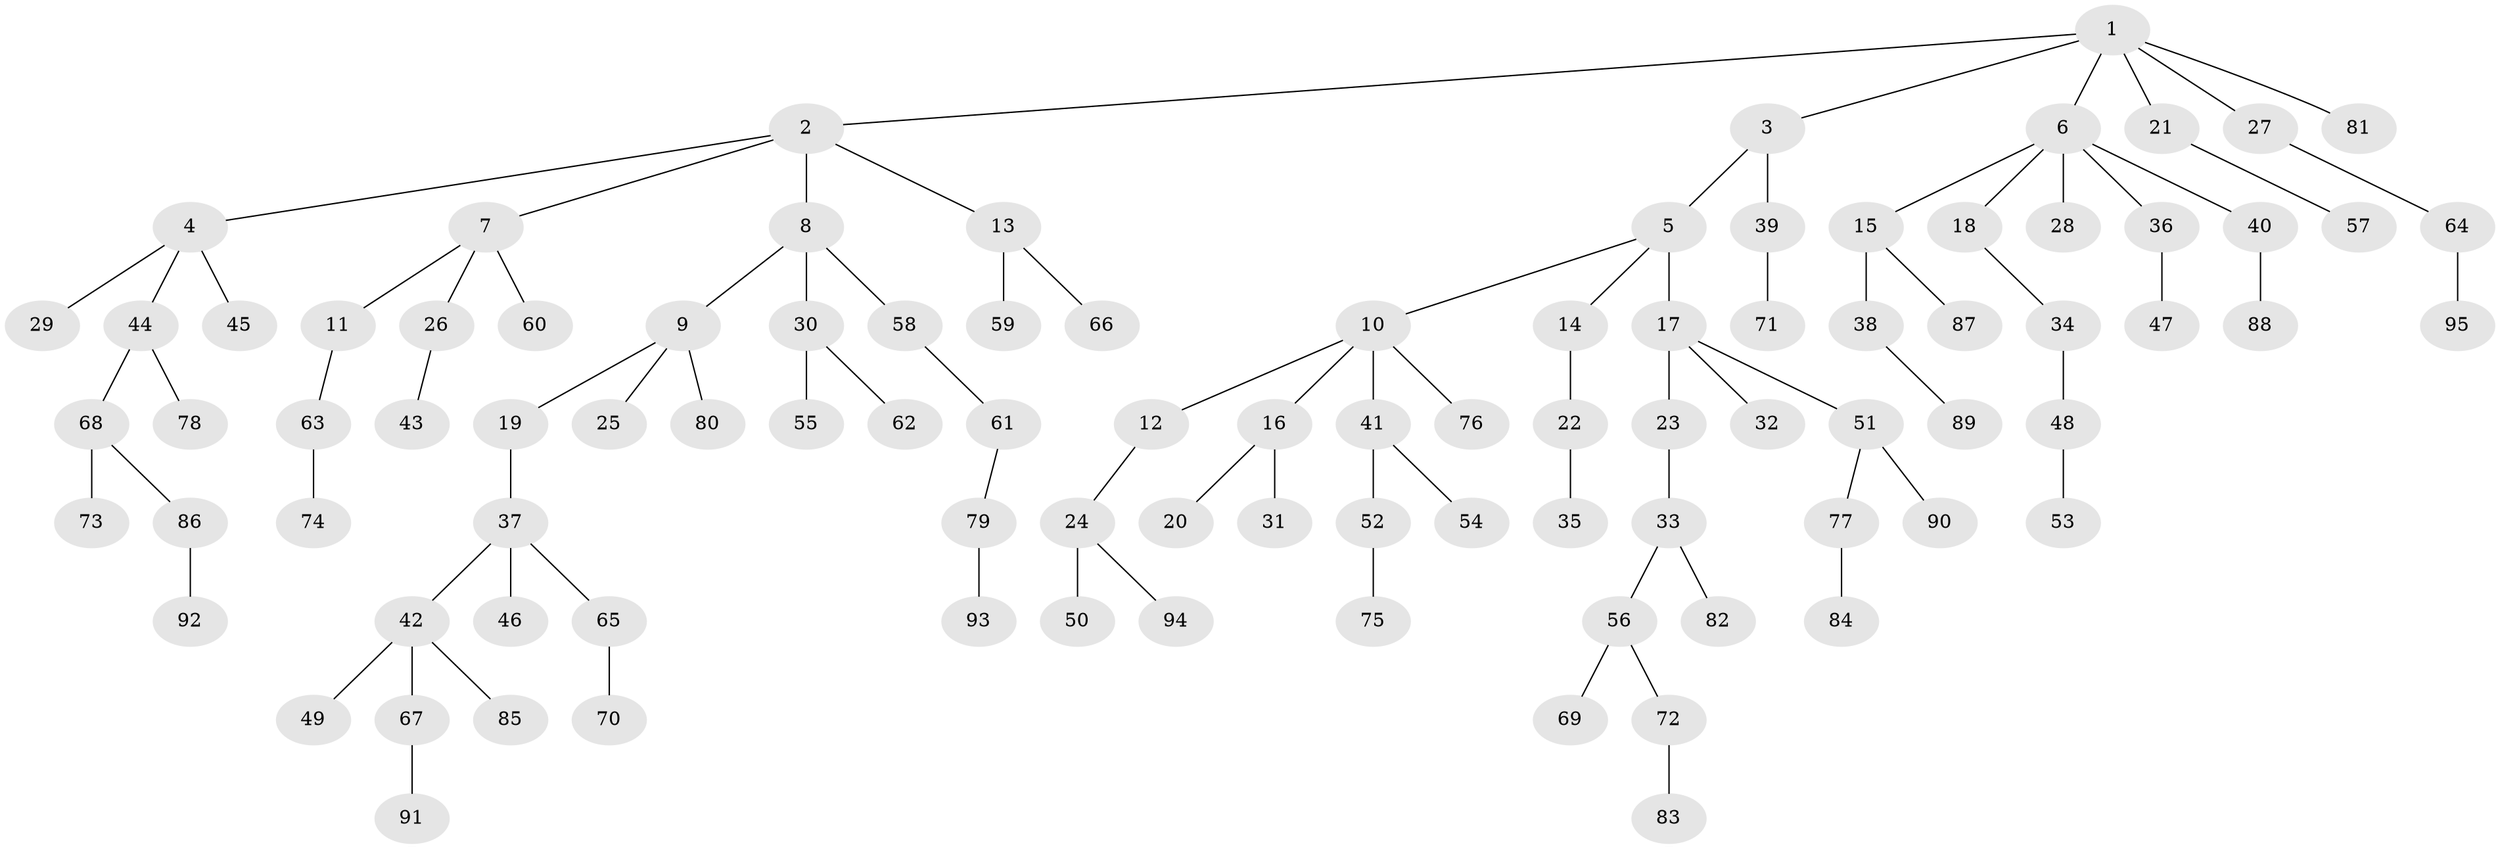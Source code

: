 // Generated by graph-tools (version 1.1) at 2025/36/03/09/25 02:36:59]
// undirected, 95 vertices, 94 edges
graph export_dot {
graph [start="1"]
  node [color=gray90,style=filled];
  1;
  2;
  3;
  4;
  5;
  6;
  7;
  8;
  9;
  10;
  11;
  12;
  13;
  14;
  15;
  16;
  17;
  18;
  19;
  20;
  21;
  22;
  23;
  24;
  25;
  26;
  27;
  28;
  29;
  30;
  31;
  32;
  33;
  34;
  35;
  36;
  37;
  38;
  39;
  40;
  41;
  42;
  43;
  44;
  45;
  46;
  47;
  48;
  49;
  50;
  51;
  52;
  53;
  54;
  55;
  56;
  57;
  58;
  59;
  60;
  61;
  62;
  63;
  64;
  65;
  66;
  67;
  68;
  69;
  70;
  71;
  72;
  73;
  74;
  75;
  76;
  77;
  78;
  79;
  80;
  81;
  82;
  83;
  84;
  85;
  86;
  87;
  88;
  89;
  90;
  91;
  92;
  93;
  94;
  95;
  1 -- 2;
  1 -- 3;
  1 -- 6;
  1 -- 21;
  1 -- 27;
  1 -- 81;
  2 -- 4;
  2 -- 7;
  2 -- 8;
  2 -- 13;
  3 -- 5;
  3 -- 39;
  4 -- 29;
  4 -- 44;
  4 -- 45;
  5 -- 10;
  5 -- 14;
  5 -- 17;
  6 -- 15;
  6 -- 18;
  6 -- 28;
  6 -- 36;
  6 -- 40;
  7 -- 11;
  7 -- 26;
  7 -- 60;
  8 -- 9;
  8 -- 30;
  8 -- 58;
  9 -- 19;
  9 -- 25;
  9 -- 80;
  10 -- 12;
  10 -- 16;
  10 -- 41;
  10 -- 76;
  11 -- 63;
  12 -- 24;
  13 -- 59;
  13 -- 66;
  14 -- 22;
  15 -- 38;
  15 -- 87;
  16 -- 20;
  16 -- 31;
  17 -- 23;
  17 -- 32;
  17 -- 51;
  18 -- 34;
  19 -- 37;
  21 -- 57;
  22 -- 35;
  23 -- 33;
  24 -- 50;
  24 -- 94;
  26 -- 43;
  27 -- 64;
  30 -- 55;
  30 -- 62;
  33 -- 56;
  33 -- 82;
  34 -- 48;
  36 -- 47;
  37 -- 42;
  37 -- 46;
  37 -- 65;
  38 -- 89;
  39 -- 71;
  40 -- 88;
  41 -- 52;
  41 -- 54;
  42 -- 49;
  42 -- 67;
  42 -- 85;
  44 -- 68;
  44 -- 78;
  48 -- 53;
  51 -- 77;
  51 -- 90;
  52 -- 75;
  56 -- 69;
  56 -- 72;
  58 -- 61;
  61 -- 79;
  63 -- 74;
  64 -- 95;
  65 -- 70;
  67 -- 91;
  68 -- 73;
  68 -- 86;
  72 -- 83;
  77 -- 84;
  79 -- 93;
  86 -- 92;
}
